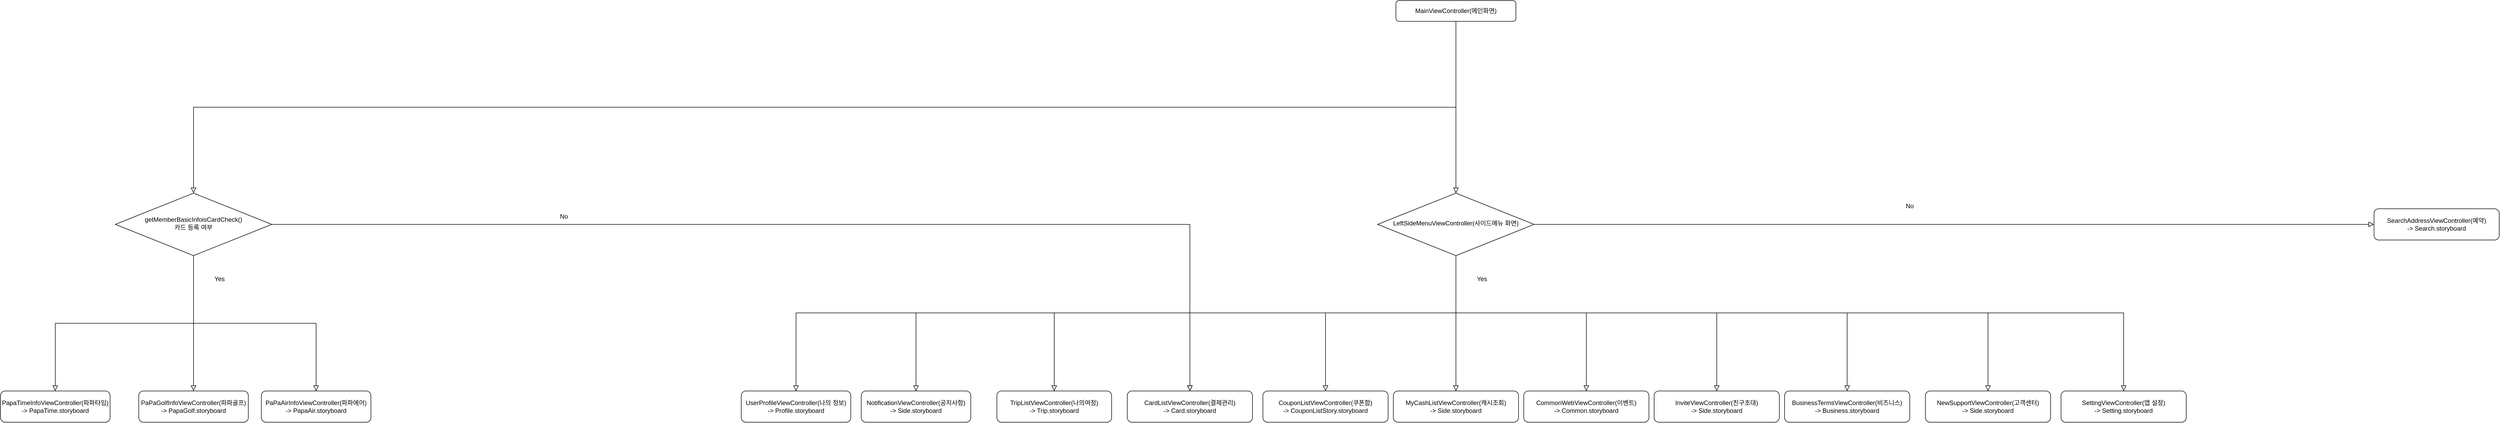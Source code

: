 <mxfile version="18.2.0" type="github">
  <diagram id="C5RBs43oDa-KdzZeNtuy" name="MainViewController">
    <mxGraphModel dx="5556" dy="1405" grid="1" gridSize="10" guides="1" tooltips="1" connect="1" arrows="1" fold="1" page="1" pageScale="1" pageWidth="827" pageHeight="1169" math="0" shadow="0">
      <root>
        <mxCell id="WIyWlLk6GJQsqaUBKTNV-0" />
        <mxCell id="WIyWlLk6GJQsqaUBKTNV-1" parent="WIyWlLk6GJQsqaUBKTNV-0" />
        <mxCell id="WIyWlLk6GJQsqaUBKTNV-2" value="" style="rounded=0;html=1;jettySize=auto;orthogonalLoop=1;fontSize=11;endArrow=block;endFill=0;endSize=8;strokeWidth=1;shadow=0;labelBackgroundColor=none;edgeStyle=orthogonalEdgeStyle;" parent="WIyWlLk6GJQsqaUBKTNV-1" source="WIyWlLk6GJQsqaUBKTNV-3" target="WIyWlLk6GJQsqaUBKTNV-6" edge="1">
          <mxGeometry relative="1" as="geometry" />
        </mxCell>
        <mxCell id="WIyWlLk6GJQsqaUBKTNV-3" value="MainViewController(메인화면)" style="rounded=1;whiteSpace=wrap;html=1;fontSize=12;glass=0;strokeWidth=1;shadow=0;" parent="WIyWlLk6GJQsqaUBKTNV-1" vertex="1">
          <mxGeometry x="265" y="20" width="230" height="40" as="geometry" />
        </mxCell>
        <mxCell id="WIyWlLk6GJQsqaUBKTNV-4" value="" style="rounded=0;html=1;jettySize=auto;orthogonalLoop=1;fontSize=11;endArrow=block;endFill=0;endSize=8;strokeWidth=1;shadow=0;labelBackgroundColor=none;edgeStyle=orthogonalEdgeStyle;entryX=0.5;entryY=0;entryDx=0;entryDy=0;" parent="WIyWlLk6GJQsqaUBKTNV-1" source="WIyWlLk6GJQsqaUBKTNV-6" target="2KES1xXdtcJ5aEifNKE4-2" edge="1">
          <mxGeometry x="0.01" y="20" relative="1" as="geometry">
            <mxPoint as="offset" />
            <Array as="points">
              <mxPoint x="380" y="620" />
              <mxPoint x="-655" y="620" />
            </Array>
          </mxGeometry>
        </mxCell>
        <mxCell id="WIyWlLk6GJQsqaUBKTNV-6" value="LeftSideMenuViewController(사이드메뉴 화면)" style="rhombus;whiteSpace=wrap;html=1;shadow=0;fontFamily=Helvetica;fontSize=12;align=center;strokeWidth=1;spacing=6;spacingTop=-4;" parent="WIyWlLk6GJQsqaUBKTNV-1" vertex="1">
          <mxGeometry x="230" y="390" width="300" height="120" as="geometry" />
        </mxCell>
        <mxCell id="2KES1xXdtcJ5aEifNKE4-1" value="" style="rounded=0;html=1;jettySize=auto;orthogonalLoop=1;fontSize=11;endArrow=block;endFill=0;endSize=8;strokeWidth=1;shadow=0;labelBackgroundColor=none;edgeStyle=orthogonalEdgeStyle;exitX=0.5;exitY=1;exitDx=0;exitDy=0;entryX=0.5;entryY=0;entryDx=0;entryDy=0;" edge="1" parent="WIyWlLk6GJQsqaUBKTNV-1" source="WIyWlLk6GJQsqaUBKTNV-6" target="2KES1xXdtcJ5aEifNKE4-4">
          <mxGeometry y="20" relative="1" as="geometry">
            <mxPoint as="offset" />
            <mxPoint x="390" y="310" as="sourcePoint" />
            <mxPoint x="520" y="390" as="targetPoint" />
            <Array as="points">
              <mxPoint x="380" y="620" />
              <mxPoint x="-390" y="620" />
            </Array>
          </mxGeometry>
        </mxCell>
        <mxCell id="2KES1xXdtcJ5aEifNKE4-2" value="&lt;span style=&quot;&quot;&gt;NotificationViewController(공지사항)&lt;br&gt;-&amp;gt; Side.storyboard&lt;br&gt;&lt;/span&gt;" style="rounded=1;whiteSpace=wrap;html=1;" vertex="1" parent="WIyWlLk6GJQsqaUBKTNV-1">
          <mxGeometry x="-760" y="770" width="210" height="60" as="geometry" />
        </mxCell>
        <mxCell id="2KES1xXdtcJ5aEifNKE4-4" value="&lt;span style=&quot;&quot;&gt;TripListViewController(나의여정)&lt;br&gt;-&amp;gt; Trip.storyboard&lt;br&gt;&lt;/span&gt;" style="rounded=1;whiteSpace=wrap;html=1;" vertex="1" parent="WIyWlLk6GJQsqaUBKTNV-1">
          <mxGeometry x="-500" y="770" width="220" height="60" as="geometry" />
        </mxCell>
        <mxCell id="2KES1xXdtcJ5aEifNKE4-9" value="CardListViewController(결제관리)&lt;br&gt;-&amp;gt; Card.storyboard" style="rounded=1;whiteSpace=wrap;html=1;" vertex="1" parent="WIyWlLk6GJQsqaUBKTNV-1">
          <mxGeometry x="-250" y="770" width="240" height="60" as="geometry" />
        </mxCell>
        <mxCell id="2KES1xXdtcJ5aEifNKE4-11" value="" style="rounded=0;html=1;jettySize=auto;orthogonalLoop=1;fontSize=11;endArrow=block;endFill=0;endSize=8;strokeWidth=1;shadow=0;labelBackgroundColor=none;edgeStyle=orthogonalEdgeStyle;entryX=0.5;entryY=0;entryDx=0;entryDy=0;exitX=0.5;exitY=1;exitDx=0;exitDy=0;" edge="1" parent="WIyWlLk6GJQsqaUBKTNV-1" source="WIyWlLk6GJQsqaUBKTNV-6" target="2KES1xXdtcJ5aEifNKE4-9">
          <mxGeometry y="20" relative="1" as="geometry">
            <mxPoint as="offset" />
            <mxPoint x="430" y="330" as="sourcePoint" />
            <mxPoint x="-380" y="780" as="targetPoint" />
            <Array as="points">
              <mxPoint x="380" y="620" />
              <mxPoint x="-130" y="620" />
            </Array>
          </mxGeometry>
        </mxCell>
        <mxCell id="2KES1xXdtcJ5aEifNKE4-12" value="" style="rounded=0;html=1;jettySize=auto;orthogonalLoop=1;fontSize=11;endArrow=block;endFill=0;endSize=8;strokeWidth=1;shadow=0;labelBackgroundColor=none;edgeStyle=orthogonalEdgeStyle;entryX=0.5;entryY=0;entryDx=0;entryDy=0;exitX=0.5;exitY=1;exitDx=0;exitDy=0;" edge="1" parent="WIyWlLk6GJQsqaUBKTNV-1" source="WIyWlLk6GJQsqaUBKTNV-6" target="2KES1xXdtcJ5aEifNKE4-13">
          <mxGeometry y="20" relative="1" as="geometry">
            <mxPoint as="offset" />
            <mxPoint x="390" y="310" as="sourcePoint" />
            <mxPoint x="-60" y="780" as="targetPoint" />
            <Array as="points">
              <mxPoint x="380" y="620" />
              <mxPoint x="130" y="620" />
            </Array>
          </mxGeometry>
        </mxCell>
        <mxCell id="2KES1xXdtcJ5aEifNKE4-13" value="CouponListViewController(쿠폰함)&lt;br&gt;-&amp;gt; CouponListStory.storyboard" style="rounded=1;whiteSpace=wrap;html=1;" vertex="1" parent="WIyWlLk6GJQsqaUBKTNV-1">
          <mxGeometry x="10" y="770" width="240" height="60" as="geometry" />
        </mxCell>
        <mxCell id="2KES1xXdtcJ5aEifNKE4-14" value="MyCashListViewController(캐시조회)&lt;br&gt;-&amp;gt; Side.storyboard" style="rounded=1;whiteSpace=wrap;html=1;" vertex="1" parent="WIyWlLk6GJQsqaUBKTNV-1">
          <mxGeometry x="260" y="770" width="240" height="60" as="geometry" />
        </mxCell>
        <mxCell id="2KES1xXdtcJ5aEifNKE4-15" value="" style="rounded=0;html=1;jettySize=auto;orthogonalLoop=1;fontSize=11;endArrow=block;endFill=0;endSize=8;strokeWidth=1;shadow=0;labelBackgroundColor=none;edgeStyle=orthogonalEdgeStyle;entryX=0.5;entryY=0;entryDx=0;entryDy=0;exitX=0.5;exitY=1;exitDx=0;exitDy=0;" edge="1" parent="WIyWlLk6GJQsqaUBKTNV-1" source="WIyWlLk6GJQsqaUBKTNV-6" target="2KES1xXdtcJ5aEifNKE4-14">
          <mxGeometry y="20" relative="1" as="geometry">
            <mxPoint as="offset" />
            <mxPoint x="390" y="310" as="sourcePoint" />
            <mxPoint x="140" y="780" as="targetPoint" />
            <Array as="points">
              <mxPoint x="380" y="770" />
            </Array>
          </mxGeometry>
        </mxCell>
        <mxCell id="2KES1xXdtcJ5aEifNKE4-16" value="CommonWebViewController(이벤트)&lt;br&gt;-&amp;gt; Common.storyboard" style="rounded=1;whiteSpace=wrap;html=1;" vertex="1" parent="WIyWlLk6GJQsqaUBKTNV-1">
          <mxGeometry x="510" y="770" width="240" height="60" as="geometry" />
        </mxCell>
        <mxCell id="2KES1xXdtcJ5aEifNKE4-17" value="" style="rounded=0;html=1;jettySize=auto;orthogonalLoop=1;fontSize=11;endArrow=block;endFill=0;endSize=8;strokeWidth=1;shadow=0;labelBackgroundColor=none;edgeStyle=orthogonalEdgeStyle;entryX=0.5;entryY=0;entryDx=0;entryDy=0;exitX=0.5;exitY=1;exitDx=0;exitDy=0;" edge="1" parent="WIyWlLk6GJQsqaUBKTNV-1" source="WIyWlLk6GJQsqaUBKTNV-6" target="2KES1xXdtcJ5aEifNKE4-16">
          <mxGeometry y="20" relative="1" as="geometry">
            <mxPoint as="offset" />
            <mxPoint x="390" y="310" as="sourcePoint" />
            <mxPoint x="390" y="780" as="targetPoint" />
            <Array as="points">
              <mxPoint x="380" y="620" />
              <mxPoint x="630" y="620" />
            </Array>
          </mxGeometry>
        </mxCell>
        <mxCell id="2KES1xXdtcJ5aEifNKE4-18" value="InviteViewController(친구초대)&lt;br&gt;-&amp;gt; Side.storyboard" style="rounded=1;whiteSpace=wrap;html=1;" vertex="1" parent="WIyWlLk6GJQsqaUBKTNV-1">
          <mxGeometry x="760" y="770" width="240" height="60" as="geometry" />
        </mxCell>
        <mxCell id="2KES1xXdtcJ5aEifNKE4-19" value="" style="rounded=0;html=1;jettySize=auto;orthogonalLoop=1;fontSize=11;endArrow=block;endFill=0;endSize=8;strokeWidth=1;shadow=0;labelBackgroundColor=none;edgeStyle=orthogonalEdgeStyle;entryX=0.5;entryY=0;entryDx=0;entryDy=0;exitX=0.5;exitY=1;exitDx=0;exitDy=0;" edge="1" parent="WIyWlLk6GJQsqaUBKTNV-1" source="WIyWlLk6GJQsqaUBKTNV-6" target="2KES1xXdtcJ5aEifNKE4-18">
          <mxGeometry y="20" relative="1" as="geometry">
            <mxPoint as="offset" />
            <mxPoint x="390" y="310" as="sourcePoint" />
            <mxPoint x="640" y="780" as="targetPoint" />
            <Array as="points">
              <mxPoint x="380" y="620" />
              <mxPoint x="880" y="620" />
            </Array>
          </mxGeometry>
        </mxCell>
        <mxCell id="2KES1xXdtcJ5aEifNKE4-21" value="BusinessTermsViewController(비즈니스)&lt;br&gt;-&amp;gt; Business.storyboard" style="rounded=1;whiteSpace=wrap;html=1;" vertex="1" parent="WIyWlLk6GJQsqaUBKTNV-1">
          <mxGeometry x="1010" y="770" width="240" height="60" as="geometry" />
        </mxCell>
        <mxCell id="2KES1xXdtcJ5aEifNKE4-22" value="" style="rounded=0;html=1;jettySize=auto;orthogonalLoop=1;fontSize=11;endArrow=block;endFill=0;endSize=8;strokeWidth=1;shadow=0;labelBackgroundColor=none;edgeStyle=orthogonalEdgeStyle;entryX=0.5;entryY=0;entryDx=0;entryDy=0;exitX=0.5;exitY=1;exitDx=0;exitDy=0;" edge="1" parent="WIyWlLk6GJQsqaUBKTNV-1" source="WIyWlLk6GJQsqaUBKTNV-6" target="2KES1xXdtcJ5aEifNKE4-21">
          <mxGeometry y="20" relative="1" as="geometry">
            <mxPoint as="offset" />
            <mxPoint x="440" y="390" as="sourcePoint" />
            <mxPoint x="890" y="780" as="targetPoint" />
            <Array as="points">
              <mxPoint x="380" y="620" />
              <mxPoint x="1130" y="620" />
            </Array>
          </mxGeometry>
        </mxCell>
        <mxCell id="2KES1xXdtcJ5aEifNKE4-23" value="NewSupportViewController(고객센터)&lt;br&gt;-&amp;gt; Side.storyboard" style="rounded=1;whiteSpace=wrap;html=1;" vertex="1" parent="WIyWlLk6GJQsqaUBKTNV-1">
          <mxGeometry x="1280" y="770" width="240" height="60" as="geometry" />
        </mxCell>
        <mxCell id="2KES1xXdtcJ5aEifNKE4-24" value="" style="rounded=0;html=1;jettySize=auto;orthogonalLoop=1;fontSize=11;endArrow=block;endFill=0;endSize=8;strokeWidth=1;shadow=0;labelBackgroundColor=none;edgeStyle=orthogonalEdgeStyle;entryX=0.5;entryY=0;entryDx=0;entryDy=0;exitX=0.5;exitY=1;exitDx=0;exitDy=0;" edge="1" parent="WIyWlLk6GJQsqaUBKTNV-1" source="WIyWlLk6GJQsqaUBKTNV-6" target="2KES1xXdtcJ5aEifNKE4-23">
          <mxGeometry y="20" relative="1" as="geometry">
            <mxPoint as="offset" />
            <mxPoint x="390" y="310" as="sourcePoint" />
            <mxPoint x="1140" y="780" as="targetPoint" />
            <Array as="points">
              <mxPoint x="380" y="620" />
              <mxPoint x="1400" y="620" />
            </Array>
          </mxGeometry>
        </mxCell>
        <mxCell id="2KES1xXdtcJ5aEifNKE4-25" value="SettingViewController(앱 설정)&lt;br&gt;-&amp;gt; Setting.storyboard" style="rounded=1;whiteSpace=wrap;html=1;" vertex="1" parent="WIyWlLk6GJQsqaUBKTNV-1">
          <mxGeometry x="1540" y="770" width="240" height="60" as="geometry" />
        </mxCell>
        <mxCell id="2KES1xXdtcJ5aEifNKE4-26" value="" style="rounded=0;html=1;jettySize=auto;orthogonalLoop=1;fontSize=11;endArrow=block;endFill=0;endSize=8;strokeWidth=1;shadow=0;labelBackgroundColor=none;edgeStyle=orthogonalEdgeStyle;entryX=0.5;entryY=0;entryDx=0;entryDy=0;exitX=0.5;exitY=1;exitDx=0;exitDy=0;" edge="1" parent="WIyWlLk6GJQsqaUBKTNV-1" source="WIyWlLk6GJQsqaUBKTNV-6" target="2KES1xXdtcJ5aEifNKE4-25">
          <mxGeometry y="20" relative="1" as="geometry">
            <mxPoint as="offset" />
            <mxPoint x="390" y="310" as="sourcePoint" />
            <mxPoint x="1410" y="780" as="targetPoint" />
            <Array as="points">
              <mxPoint x="380" y="620" />
              <mxPoint x="1660" y="620" />
            </Array>
          </mxGeometry>
        </mxCell>
        <mxCell id="2KES1xXdtcJ5aEifNKE4-27" value="&lt;span style=&quot;&quot;&gt;UserProfileViewController(나의 정보)&lt;br&gt;-&amp;gt; Profile.storyboard&lt;br&gt;&lt;/span&gt;" style="rounded=1;whiteSpace=wrap;html=1;" vertex="1" parent="WIyWlLk6GJQsqaUBKTNV-1">
          <mxGeometry x="-990" y="770" width="210" height="60" as="geometry" />
        </mxCell>
        <mxCell id="2KES1xXdtcJ5aEifNKE4-28" value="" style="rounded=0;html=1;jettySize=auto;orthogonalLoop=1;fontSize=11;endArrow=block;endFill=0;endSize=8;strokeWidth=1;shadow=0;labelBackgroundColor=none;edgeStyle=orthogonalEdgeStyle;entryX=0.5;entryY=0;entryDx=0;entryDy=0;exitX=0.5;exitY=1;exitDx=0;exitDy=0;" edge="1" parent="WIyWlLk6GJQsqaUBKTNV-1" source="WIyWlLk6GJQsqaUBKTNV-6" target="2KES1xXdtcJ5aEifNKE4-27">
          <mxGeometry x="0.01" y="20" relative="1" as="geometry">
            <mxPoint as="offset" />
            <mxPoint x="430" y="390" as="sourcePoint" />
            <mxPoint x="-645" y="780" as="targetPoint" />
            <Array as="points">
              <mxPoint x="380" y="620" />
              <mxPoint x="-885" y="620" />
            </Array>
          </mxGeometry>
        </mxCell>
        <mxCell id="2KES1xXdtcJ5aEifNKE4-35" value="getMemberBasicInfoisCardCheck()&lt;br&gt;카드 등록 여부" style="rhombus;whiteSpace=wrap;html=1;shadow=0;fontFamily=Helvetica;fontSize=12;align=center;strokeWidth=1;spacing=6;spacingTop=-4;" vertex="1" parent="WIyWlLk6GJQsqaUBKTNV-1">
          <mxGeometry x="-2190" y="390" width="300" height="120" as="geometry" />
        </mxCell>
        <mxCell id="2KES1xXdtcJ5aEifNKE4-36" value="" style="rounded=0;html=1;jettySize=auto;orthogonalLoop=1;fontSize=11;endArrow=block;endFill=0;endSize=8;strokeWidth=1;shadow=0;labelBackgroundColor=none;edgeStyle=orthogonalEdgeStyle;exitX=0.5;exitY=1;exitDx=0;exitDy=0;entryX=0.5;entryY=0;entryDx=0;entryDy=0;" edge="1" parent="WIyWlLk6GJQsqaUBKTNV-1" source="WIyWlLk6GJQsqaUBKTNV-3" target="2KES1xXdtcJ5aEifNKE4-35">
          <mxGeometry relative="1" as="geometry">
            <mxPoint x="390" y="70" as="sourcePoint" />
            <mxPoint x="390" y="400" as="targetPoint" />
          </mxGeometry>
        </mxCell>
        <mxCell id="2KES1xXdtcJ5aEifNKE4-38" value="No" style="text;html=1;strokeColor=none;fillColor=none;align=center;verticalAlign=middle;whiteSpace=wrap;rounded=0;" vertex="1" parent="WIyWlLk6GJQsqaUBKTNV-1">
          <mxGeometry x="-1360" y="420" width="60" height="30" as="geometry" />
        </mxCell>
        <mxCell id="2KES1xXdtcJ5aEifNKE4-39" value="&lt;span style=&quot;&quot;&gt;PapaTimeInfoViewController(파파타임)&lt;br&gt;-&amp;gt; PapaTime.storyboard&lt;br&gt;&lt;/span&gt;" style="rounded=1;whiteSpace=wrap;html=1;" vertex="1" parent="WIyWlLk6GJQsqaUBKTNV-1">
          <mxGeometry x="-2410" y="770" width="210" height="60" as="geometry" />
        </mxCell>
        <mxCell id="2KES1xXdtcJ5aEifNKE4-40" value="&lt;span style=&quot;&quot;&gt;PaPaGolfInfoViewController(파파골프)&lt;br&gt;-&amp;gt; PapaGolf.storyboard&lt;br&gt;&lt;/span&gt;" style="rounded=1;whiteSpace=wrap;html=1;" vertex="1" parent="WIyWlLk6GJQsqaUBKTNV-1">
          <mxGeometry x="-2145" y="770" width="210" height="60" as="geometry" />
        </mxCell>
        <mxCell id="2KES1xXdtcJ5aEifNKE4-41" value="PaPaAirInfoViewController&lt;span style=&quot;&quot;&gt;(파파에어)&lt;br&gt;-&amp;gt; PapaAir.storyboard&lt;br&gt;&lt;/span&gt;" style="rounded=1;whiteSpace=wrap;html=1;" vertex="1" parent="WIyWlLk6GJQsqaUBKTNV-1">
          <mxGeometry x="-1910" y="770" width="210" height="60" as="geometry" />
        </mxCell>
        <mxCell id="2KES1xXdtcJ5aEifNKE4-42" value="" style="rounded=0;html=1;jettySize=auto;orthogonalLoop=1;fontSize=11;endArrow=block;endFill=0;endSize=8;strokeWidth=1;shadow=0;labelBackgroundColor=none;edgeStyle=orthogonalEdgeStyle;exitX=0.5;exitY=1;exitDx=0;exitDy=0;entryX=0.5;entryY=0;entryDx=0;entryDy=0;" edge="1" parent="WIyWlLk6GJQsqaUBKTNV-1" source="2KES1xXdtcJ5aEifNKE4-35" target="2KES1xXdtcJ5aEifNKE4-39">
          <mxGeometry relative="1" as="geometry">
            <mxPoint x="390" y="70" as="sourcePoint" />
            <mxPoint x="-2030" y="400" as="targetPoint" />
          </mxGeometry>
        </mxCell>
        <mxCell id="2KES1xXdtcJ5aEifNKE4-43" value="" style="rounded=0;html=1;jettySize=auto;orthogonalLoop=1;fontSize=11;endArrow=block;endFill=0;endSize=8;strokeWidth=1;shadow=0;labelBackgroundColor=none;edgeStyle=orthogonalEdgeStyle;exitX=0.5;exitY=1;exitDx=0;exitDy=0;entryX=0.5;entryY=0;entryDx=0;entryDy=0;" edge="1" parent="WIyWlLk6GJQsqaUBKTNV-1" source="2KES1xXdtcJ5aEifNKE4-35" target="2KES1xXdtcJ5aEifNKE4-40">
          <mxGeometry relative="1" as="geometry">
            <mxPoint x="400" y="80" as="sourcePoint" />
            <mxPoint x="-2295" y="780" as="targetPoint" />
          </mxGeometry>
        </mxCell>
        <mxCell id="2KES1xXdtcJ5aEifNKE4-44" value="" style="rounded=0;html=1;jettySize=auto;orthogonalLoop=1;fontSize=11;endArrow=block;endFill=0;endSize=8;strokeWidth=1;shadow=0;labelBackgroundColor=none;edgeStyle=orthogonalEdgeStyle;entryX=0.5;entryY=0;entryDx=0;entryDy=0;exitX=0.5;exitY=1;exitDx=0;exitDy=0;" edge="1" parent="WIyWlLk6GJQsqaUBKTNV-1" source="2KES1xXdtcJ5aEifNKE4-35" target="2KES1xXdtcJ5aEifNKE4-41">
          <mxGeometry relative="1" as="geometry">
            <mxPoint x="-2620" y="470" as="sourcePoint" />
            <mxPoint x="-2285" y="790" as="targetPoint" />
          </mxGeometry>
        </mxCell>
        <mxCell id="2KES1xXdtcJ5aEifNKE4-45" value="Yes" style="text;html=1;strokeColor=none;fillColor=none;align=center;verticalAlign=middle;whiteSpace=wrap;rounded=0;" vertex="1" parent="WIyWlLk6GJQsqaUBKTNV-1">
          <mxGeometry x="-2020" y="540" width="60" height="30" as="geometry" />
        </mxCell>
        <mxCell id="2KES1xXdtcJ5aEifNKE4-46" value="" style="rounded=0;html=1;jettySize=auto;orthogonalLoop=1;fontSize=11;endArrow=block;endFill=0;endSize=8;strokeWidth=1;shadow=0;labelBackgroundColor=none;edgeStyle=orthogonalEdgeStyle;entryX=0.5;entryY=0;entryDx=0;entryDy=0;exitX=1;exitY=0.5;exitDx=0;exitDy=0;" edge="1" parent="WIyWlLk6GJQsqaUBKTNV-1" source="2KES1xXdtcJ5aEifNKE4-35" target="2KES1xXdtcJ5aEifNKE4-9">
          <mxGeometry relative="1" as="geometry">
            <mxPoint x="-2030" y="520" as="sourcePoint" />
            <mxPoint x="-1795" y="780" as="targetPoint" />
          </mxGeometry>
        </mxCell>
        <mxCell id="2KES1xXdtcJ5aEifNKE4-47" value="Yes" style="text;html=1;strokeColor=none;fillColor=none;align=center;verticalAlign=middle;whiteSpace=wrap;rounded=0;" vertex="1" parent="WIyWlLk6GJQsqaUBKTNV-1">
          <mxGeometry x="400" y="540" width="60" height="30" as="geometry" />
        </mxCell>
        <mxCell id="2KES1xXdtcJ5aEifNKE4-48" value="" style="rounded=0;html=1;jettySize=auto;orthogonalLoop=1;fontSize=11;endArrow=block;endFill=0;endSize=8;strokeWidth=1;shadow=0;labelBackgroundColor=none;edgeStyle=orthogonalEdgeStyle;exitX=1;exitY=0.5;exitDx=0;exitDy=0;entryX=0;entryY=0.5;entryDx=0;entryDy=0;" edge="1" parent="WIyWlLk6GJQsqaUBKTNV-1" source="WIyWlLk6GJQsqaUBKTNV-6" target="2KES1xXdtcJ5aEifNKE4-49">
          <mxGeometry x="0.01" y="20" relative="1" as="geometry">
            <mxPoint as="offset" />
            <mxPoint x="390" y="520" as="sourcePoint" />
            <mxPoint x="2090" y="440" as="targetPoint" />
            <Array as="points" />
          </mxGeometry>
        </mxCell>
        <mxCell id="2KES1xXdtcJ5aEifNKE4-49" value="SearchAddressViewController(예약)&lt;br&gt;-&amp;gt; Search.storyboard" style="rounded=1;whiteSpace=wrap;html=1;" vertex="1" parent="WIyWlLk6GJQsqaUBKTNV-1">
          <mxGeometry x="2140" y="420" width="240" height="60" as="geometry" />
        </mxCell>
        <mxCell id="2KES1xXdtcJ5aEifNKE4-50" value="No" style="text;html=1;strokeColor=none;fillColor=none;align=center;verticalAlign=middle;whiteSpace=wrap;rounded=0;" vertex="1" parent="WIyWlLk6GJQsqaUBKTNV-1">
          <mxGeometry x="1220" y="400" width="60" height="30" as="geometry" />
        </mxCell>
      </root>
    </mxGraphModel>
  </diagram>
</mxfile>
